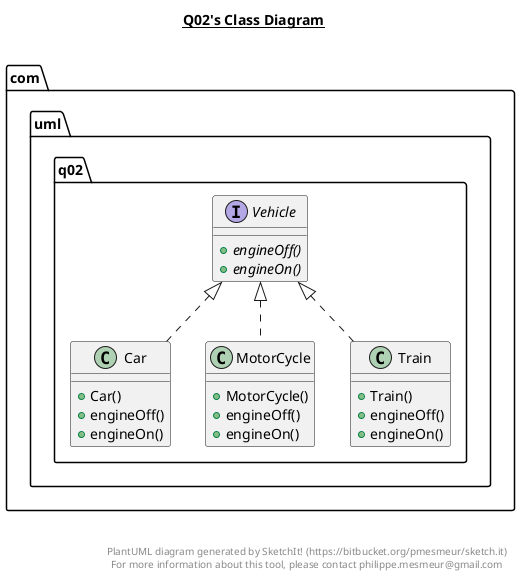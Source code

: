 @startuml

title __Q02's Class Diagram__\n

  namespace com.uml.q02 {
    class com.uml.q02.Car {
        + Car()
        + engineOff()
        + engineOn()
    }
  }
  

  namespace com.uml.q02 {
    class com.uml.q02.MotorCycle {
        + MotorCycle()
        + engineOff()
        + engineOn()
    }
  }
  

  namespace com.uml.q02 {
    class com.uml.q02.Train {
        + Train()
        + engineOff()
        + engineOn()
    }
  }
  

  namespace com.uml.q02 {
    interface com.uml.q02.Vehicle {
        {abstract} + engineOff()
        {abstract} + engineOn()
    }
  }
  

  com.uml.q02.Car .up.|> com.uml.q02.Vehicle
  com.uml.q02.MotorCycle .up.|> com.uml.q02.Vehicle
  com.uml.q02.Train .up.|> com.uml.q02.Vehicle


right footer


PlantUML diagram generated by SketchIt! (https://bitbucket.org/pmesmeur/sketch.it)
For more information about this tool, please contact philippe.mesmeur@gmail.com
endfooter

@enduml

